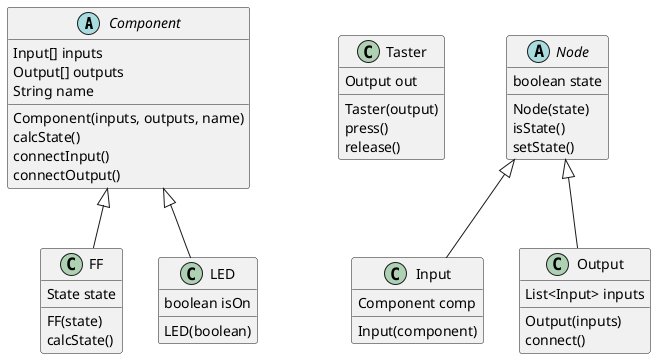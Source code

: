 @startuml
'https://plantuml.com/class-diagram

/'abstract class AbstractList
abstract AbstractCollection
interface List
interface Collection

List <|-- AbstractList
Collection <|-- AbstractCollection

Collection <|- List
AbstractCollection <|- AbstractList
AbstractList <|-- ArrayList

class ArrayList {
Object[] elementData
size()
}'/

abstract class Component {
Input[] inputs
Output[] outputs
String name
Component(inputs, outputs, name)
calcState()
connectInput()
connectOutput()
}

class Taster{
Output out
Taster(output)
press()
release()
}

abstract class Node{
boolean state
Node(state)
isState()
setState()
}


class Input{
Component comp
Input(component)
}

class Output{
List<Input> inputs
Output(inputs)
connect()
}

class FF{
State state
FF(state)
calcState()
}

class LED{
boolean isOn
LED(boolean)
}

Component <|-- FF

Component <|-- LED
Node <|-- Input
Node <|-- Output
@enduml